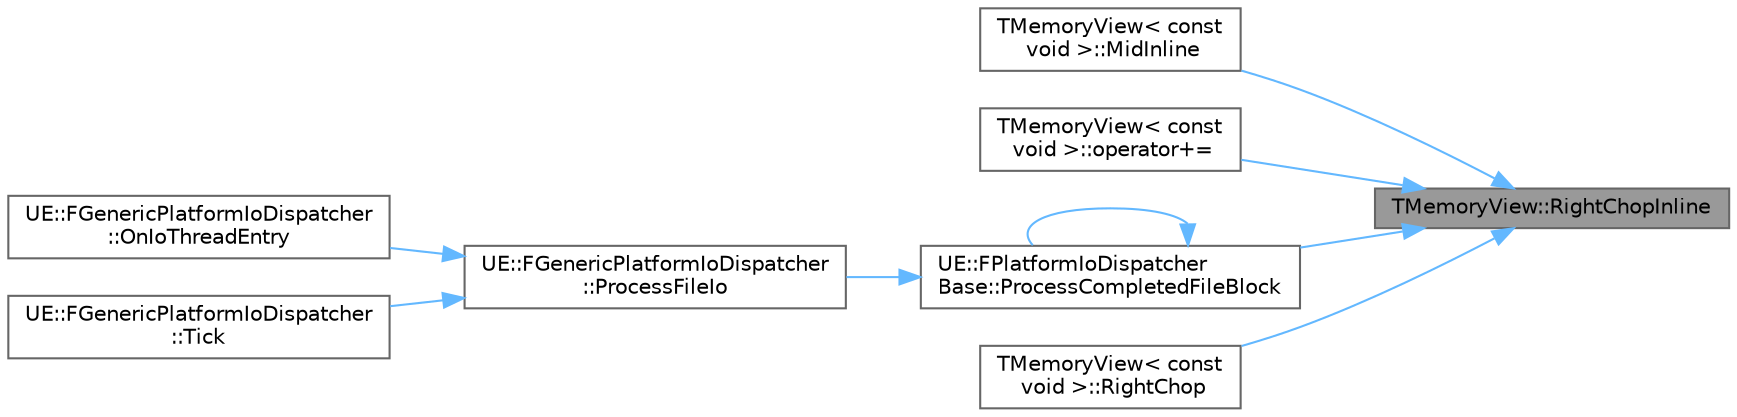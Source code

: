digraph "TMemoryView::RightChopInline"
{
 // INTERACTIVE_SVG=YES
 // LATEX_PDF_SIZE
  bgcolor="transparent";
  edge [fontname=Helvetica,fontsize=10,labelfontname=Helvetica,labelfontsize=10];
  node [fontname=Helvetica,fontsize=10,shape=box,height=0.2,width=0.4];
  rankdir="RL";
  Node1 [id="Node000001",label="TMemoryView::RightChopInline",height=0.2,width=0.4,color="gray40", fillcolor="grey60", style="filled", fontcolor="black",tooltip="Modifies the view by chopping the given number of bytes from the left."];
  Node1 -> Node2 [id="edge1_Node000001_Node000002",dir="back",color="steelblue1",style="solid",tooltip=" "];
  Node2 [id="Node000002",label="TMemoryView\< const\l void \>::MidInline",height=0.2,width=0.4,color="grey40", fillcolor="white", style="filled",URL="$d9/dc5/classTMemoryView.html#a4e7d551b5085b44418982173c4f9f6bb",tooltip=" "];
  Node1 -> Node3 [id="edge2_Node000001_Node000003",dir="back",color="steelblue1",style="solid",tooltip=" "];
  Node3 [id="Node000003",label="TMemoryView\< const\l void \>::operator+=",height=0.2,width=0.4,color="grey40", fillcolor="white", style="filled",URL="$d9/dc5/classTMemoryView.html#a8d5dc44060e495f493fd9e898a59d353",tooltip=" "];
  Node1 -> Node4 [id="edge3_Node000001_Node000004",dir="back",color="steelblue1",style="solid",tooltip=" "];
  Node4 [id="Node000004",label="UE::FPlatformIoDispatcher\lBase::ProcessCompletedFileBlock",height=0.2,width=0.4,color="grey40", fillcolor="white", style="filled",URL="$df/de7/classUE_1_1FPlatformIoDispatcherBase.html#afd781c70bdaab86ad08e62c95e6066c8",tooltip=" "];
  Node4 -> Node4 [id="edge4_Node000004_Node000004",dir="back",color="steelblue1",style="solid",tooltip=" "];
  Node4 -> Node5 [id="edge5_Node000004_Node000005",dir="back",color="steelblue1",style="solid",tooltip=" "];
  Node5 [id="Node000005",label="UE::FGenericPlatformIoDispatcher\l::ProcessFileIo",height=0.2,width=0.4,color="grey40", fillcolor="white", style="filled",URL="$d8/d12/classUE_1_1FGenericPlatformIoDispatcher.html#abca7429c89f0fe76dfdd19c3608343a0",tooltip=" "];
  Node5 -> Node6 [id="edge6_Node000005_Node000006",dir="back",color="steelblue1",style="solid",tooltip=" "];
  Node6 [id="Node000006",label="UE::FGenericPlatformIoDispatcher\l::OnIoThreadEntry",height=0.2,width=0.4,color="grey40", fillcolor="white", style="filled",URL="$d8/d12/classUE_1_1FGenericPlatformIoDispatcher.html#ad8ce116d5631551c4757b2355dd1c4fa",tooltip=" "];
  Node5 -> Node7 [id="edge7_Node000005_Node000007",dir="back",color="steelblue1",style="solid",tooltip=" "];
  Node7 [id="Node000007",label="UE::FGenericPlatformIoDispatcher\l::Tick",height=0.2,width=0.4,color="grey40", fillcolor="white", style="filled",URL="$d8/d12/classUE_1_1FGenericPlatformIoDispatcher.html#a0b6d356bb465440ef960bd1123971e45",tooltip="Tick the dispatcher."];
  Node1 -> Node8 [id="edge8_Node000001_Node000008",dir="back",color="steelblue1",style="solid",tooltip=" "];
  Node8 [id="Node000008",label="TMemoryView\< const\l void \>::RightChop",height=0.2,width=0.4,color="grey40", fillcolor="white", style="filled",URL="$d9/dc5/classTMemoryView.html#a06a67055d0a770a7b33cc43b27542f0b",tooltip=" "];
}
